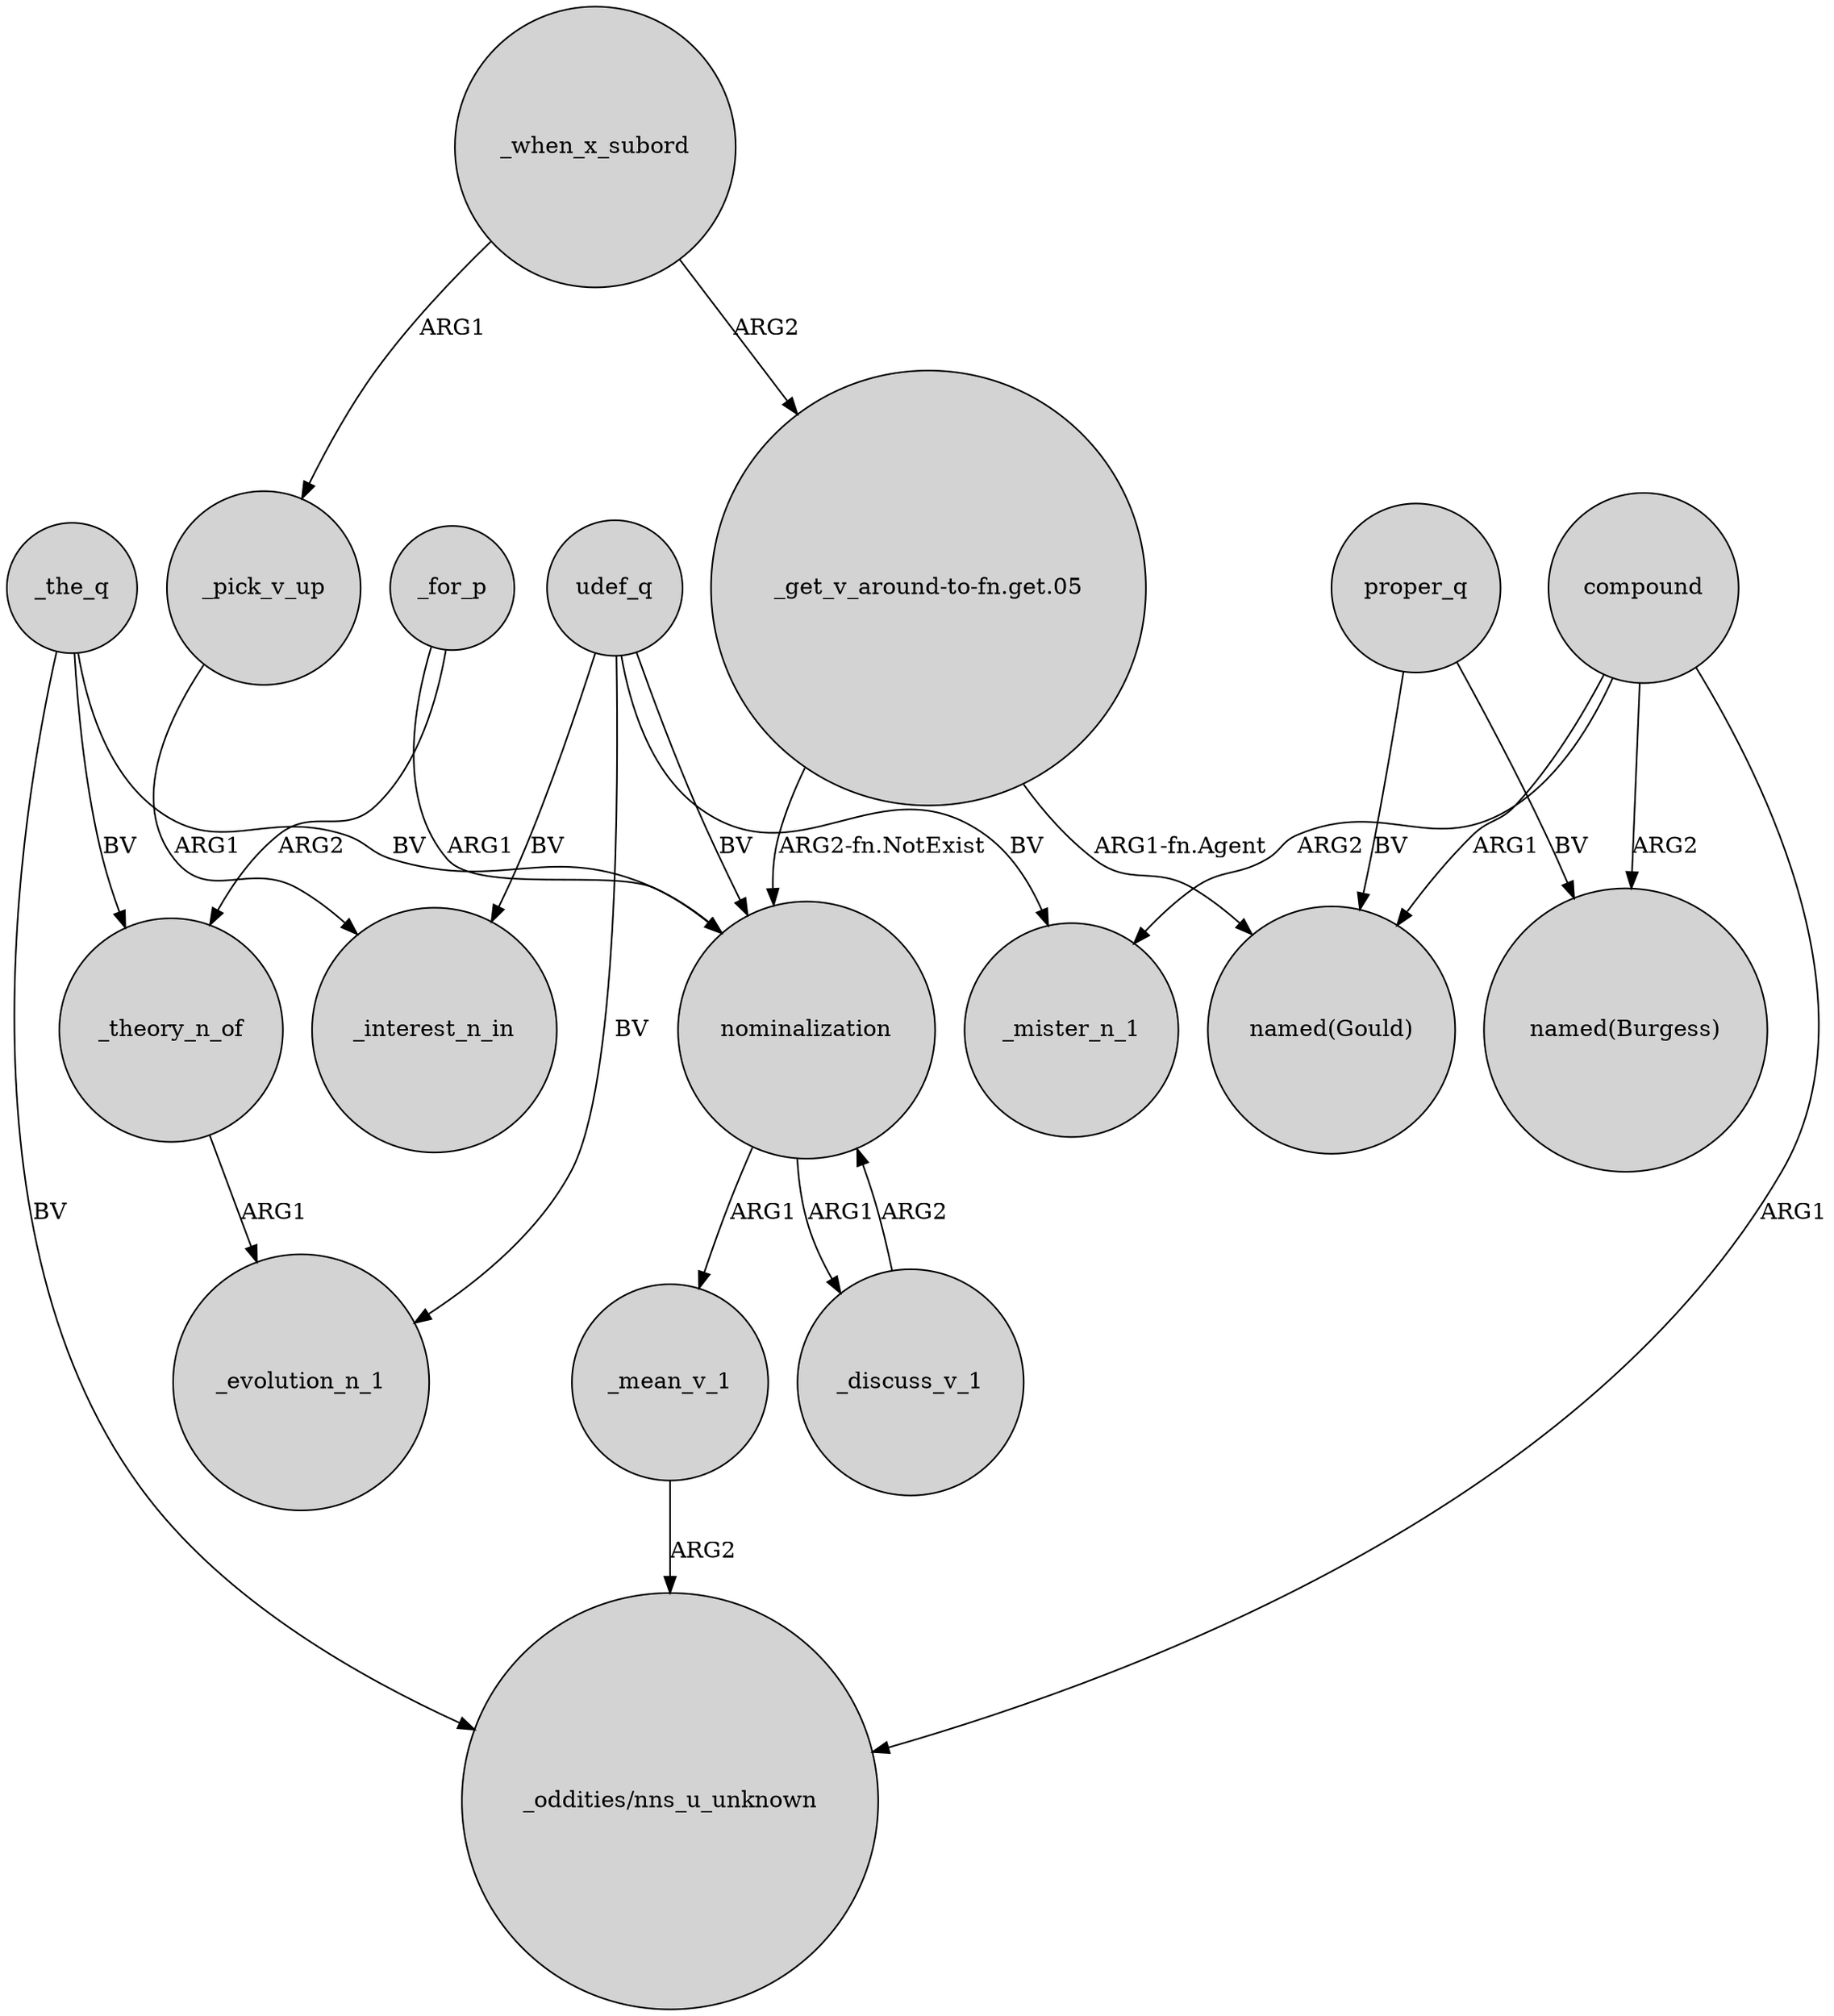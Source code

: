 digraph {
	node [shape=circle style=filled]
	_pick_v_up -> _interest_n_in [label=ARG1]
	nominalization -> _mean_v_1 [label=ARG1]
	compound -> _mister_n_1 [label=ARG2]
	_mean_v_1 -> "_oddities/nns_u_unknown" [label=ARG2]
	udef_q -> _mister_n_1 [label=BV]
	udef_q -> _evolution_n_1 [label=BV]
	_for_p -> _theory_n_of [label=ARG2]
	_when_x_subord -> "_get_v_around-to-fn.get.05" [label=ARG2]
	udef_q -> _interest_n_in [label=BV]
	_the_q -> _theory_n_of [label=BV]
	"_get_v_around-to-fn.get.05" -> nominalization [label="ARG2-fn.NotExist"]
	compound -> "named(Burgess)" [label=ARG2]
	compound -> "named(Gould)" [label=ARG1]
	_when_x_subord -> _pick_v_up [label=ARG1]
	"_get_v_around-to-fn.get.05" -> "named(Gould)" [label="ARG1-fn.Agent"]
	nominalization -> _discuss_v_1 [label=ARG1]
	udef_q -> nominalization [label=BV]
	_for_p -> nominalization [label=ARG1]
	_the_q -> "_oddities/nns_u_unknown" [label=BV]
	proper_q -> "named(Gould)" [label=BV]
	proper_q -> "named(Burgess)" [label=BV]
	_theory_n_of -> _evolution_n_1 [label=ARG1]
	compound -> "_oddities/nns_u_unknown" [label=ARG1]
	_discuss_v_1 -> nominalization [label=ARG2]
	_the_q -> nominalization [label=BV]
}
